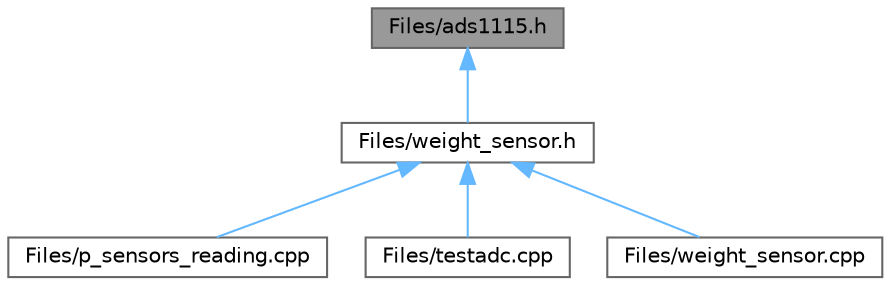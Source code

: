 digraph "Files/ads1115.h"
{
 // LATEX_PDF_SIZE
  bgcolor="transparent";
  edge [fontname=Helvetica,fontsize=10,labelfontname=Helvetica,labelfontsize=10];
  node [fontname=Helvetica,fontsize=10,shape=box,height=0.2,width=0.4];
  Node1 [label="Files/ads1115.h",height=0.2,width=0.4,color="gray40", fillcolor="grey60", style="filled", fontcolor="black",tooltip="Header module for configuration of the ADC via I2C."];
  Node1 -> Node2 [dir="back",color="steelblue1",style="solid"];
  Node2 [label="Files/weight_sensor.h",height=0.2,width=0.4,color="grey40", fillcolor="white", style="filled",URL="$weight__sensor_8h.html",tooltip="Header module for an abstract weigh sensor."];
  Node2 -> Node3 [dir="back",color="steelblue1",style="solid"];
  Node3 [label="Files/p_sensors_reading.cpp",height=0.2,width=0.4,color="grey40", fillcolor="white", style="filled",URL="$p__sensors__reading_8cpp.html",tooltip="Process sensors reading."];
  Node2 -> Node4 [dir="back",color="steelblue1",style="solid"];
  Node4 [label="Files/testadc.cpp",height=0.2,width=0.4,color="grey40", fillcolor="white", style="filled",URL="$testadc_8cpp.html",tooltip="Unit teste for testing the ADC."];
  Node2 -> Node5 [dir="back",color="steelblue1",style="solid"];
  Node5 [label="Files/weight_sensor.cpp",height=0.2,width=0.4,color="grey40", fillcolor="white", style="filled",URL="$weight__sensor_8cpp.html",tooltip="Module implementation for an abstract weigh sensor."];
}
